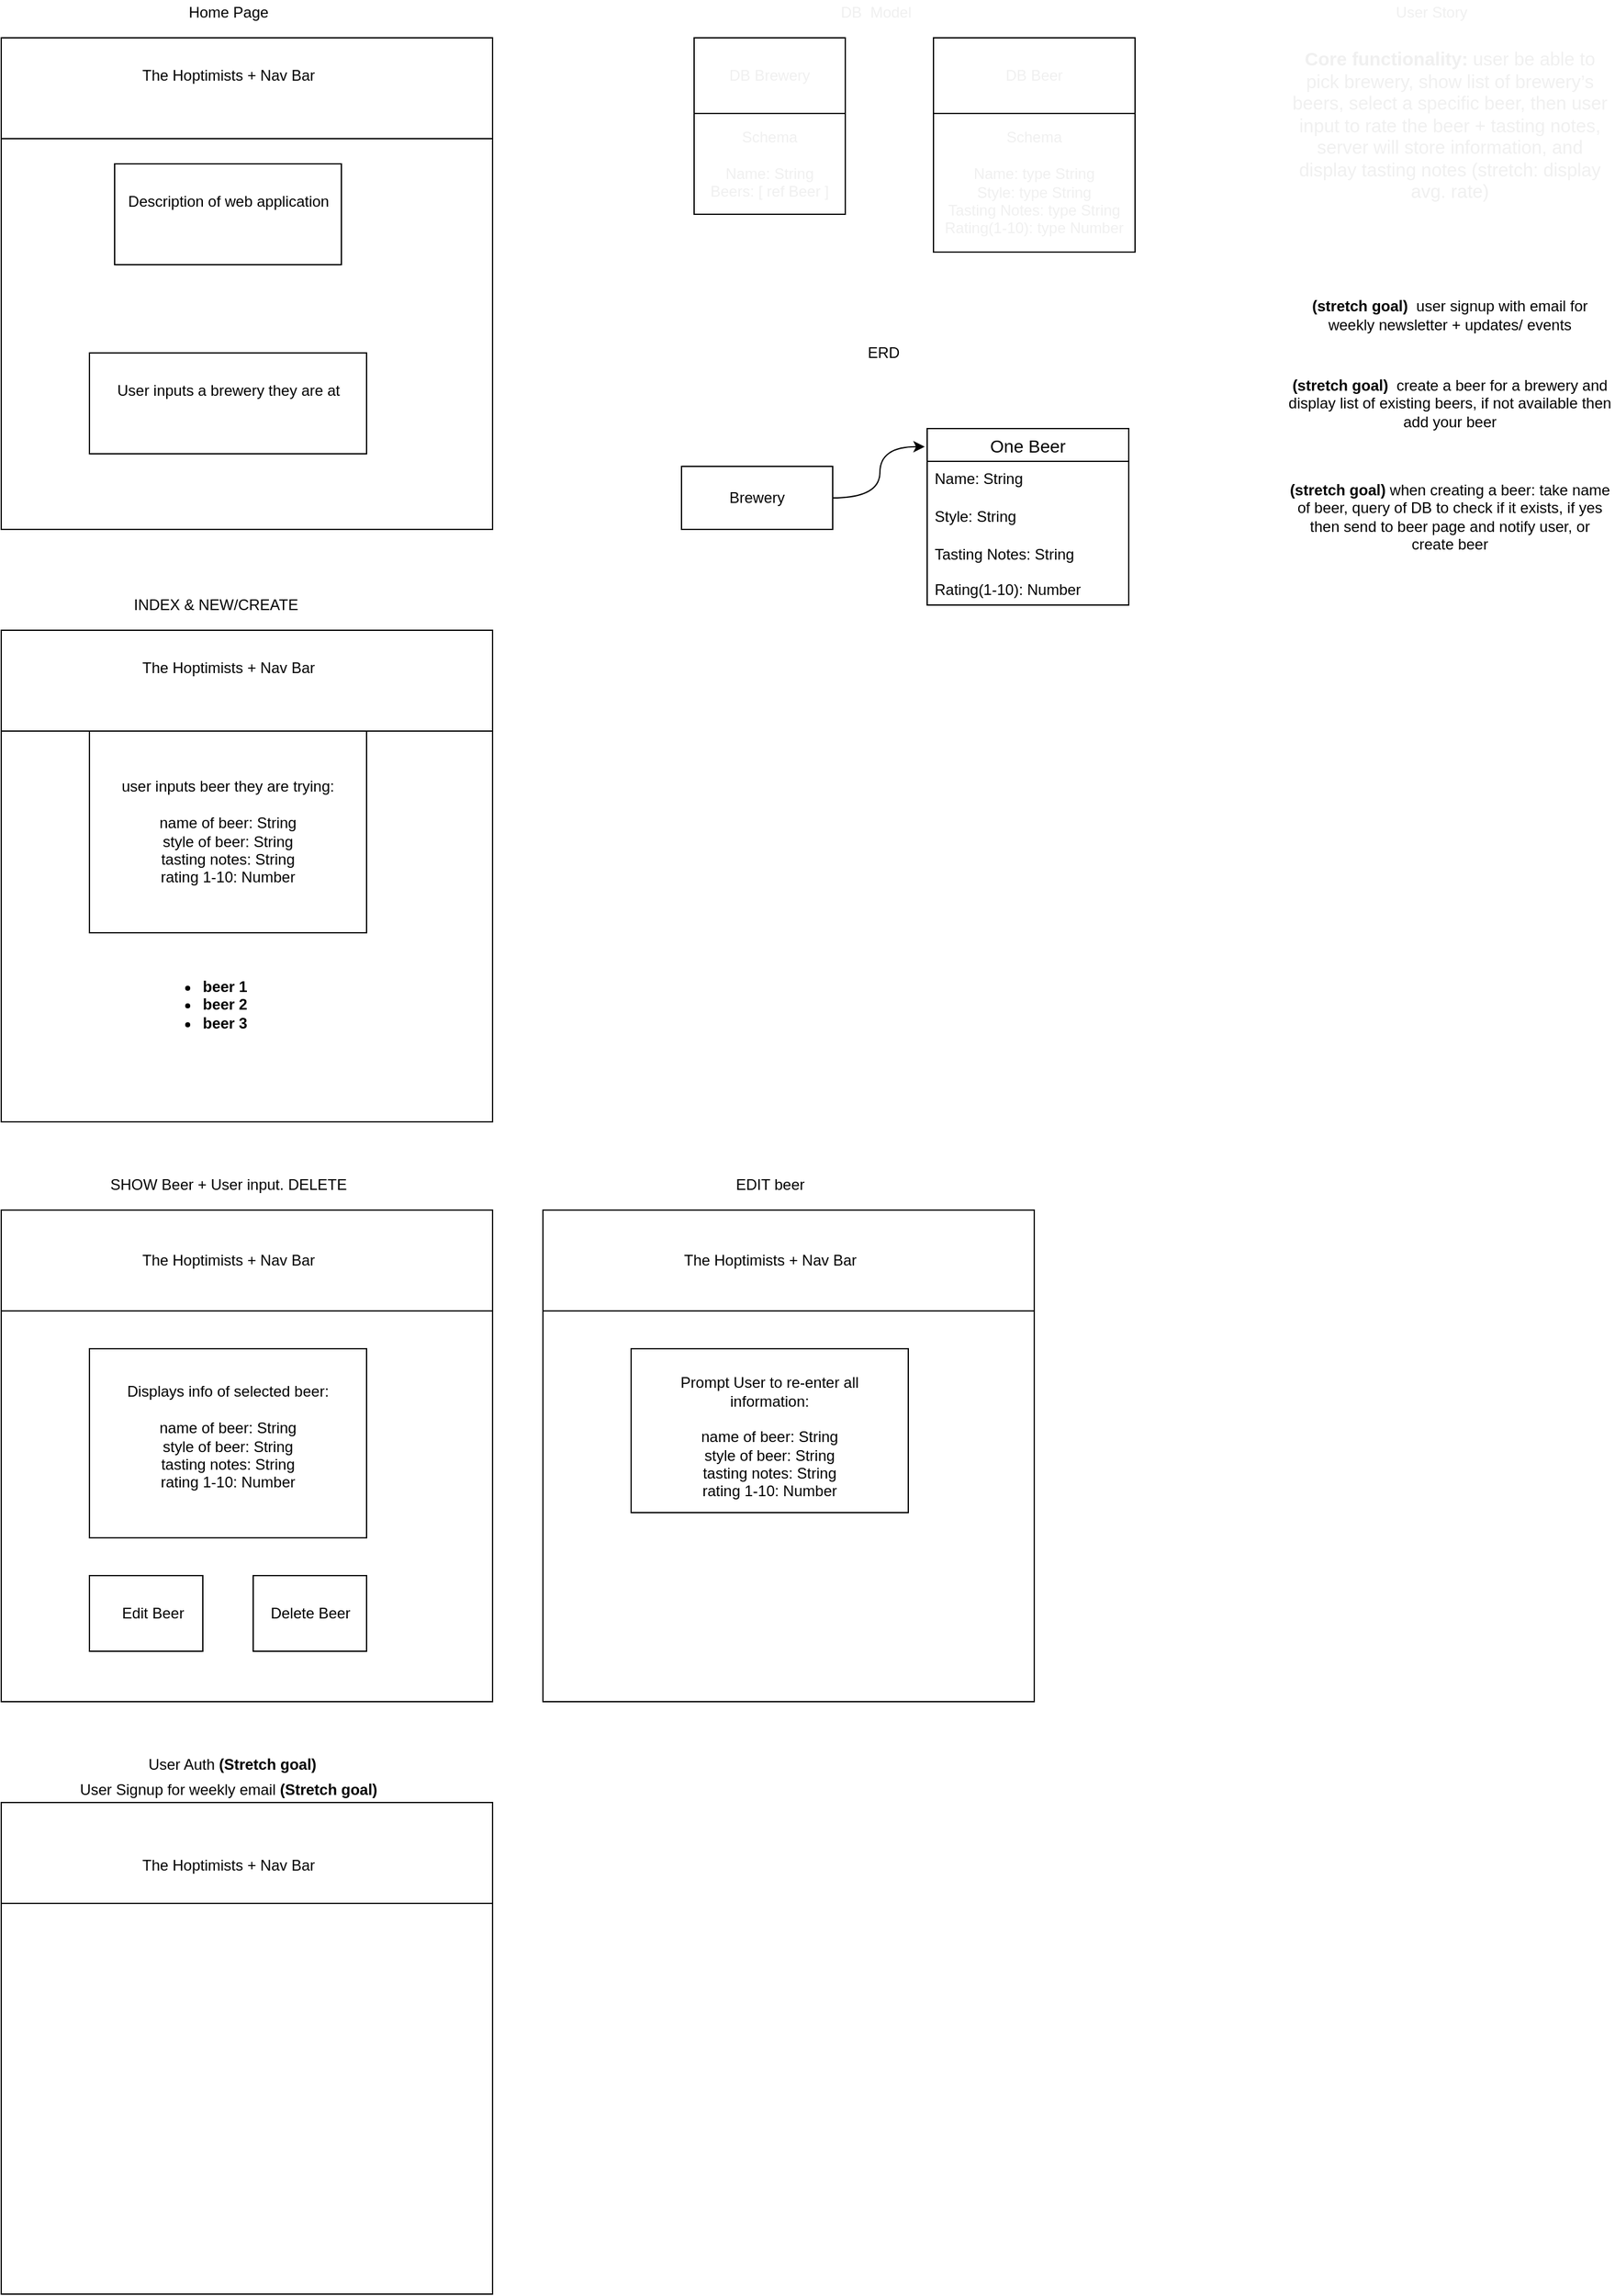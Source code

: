 <mxfile version="13.1.3">
    <diagram id="6hGFLwfOUW9BJ-s0fimq" name="Page-1">
        <mxGraphModel dx="1396" dy="2848" grid="1" gridSize="10" guides="1" tooltips="1" connect="1" arrows="1" fold="1" page="1" pageScale="1" pageWidth="827" pageHeight="1169" math="0" shadow="0">
            <root>
                <mxCell id="0"/>
                <mxCell id="1" parent="0"/>
                <mxCell id="2" value="" style="whiteSpace=wrap;html=1;aspect=fixed;" vertex="1" parent="1">
                    <mxGeometry x="30" y="50" width="390" height="390" as="geometry"/>
                </mxCell>
                <mxCell id="3" value="" style="rounded=0;whiteSpace=wrap;html=1;" vertex="1" parent="1">
                    <mxGeometry x="120" y="150" width="180" height="80" as="geometry"/>
                </mxCell>
                <mxCell id="4" value="" style="rounded=0;whiteSpace=wrap;html=1;" vertex="1" parent="1">
                    <mxGeometry x="30" y="50" width="390" height="80" as="geometry"/>
                </mxCell>
                <mxCell id="5" value="Home Page" style="text;html=1;align=center;verticalAlign=middle;resizable=0;points=[];autosize=1;" vertex="1" parent="1">
                    <mxGeometry x="170" y="20" width="80" height="20" as="geometry"/>
                </mxCell>
                <mxCell id="6" value="" style="whiteSpace=wrap;html=1;aspect=fixed;" vertex="1" parent="1">
                    <mxGeometry x="30" y="520" width="390" height="390" as="geometry"/>
                </mxCell>
                <mxCell id="7" value="List of Beers" style="text;html=1;align=center;verticalAlign=middle;resizable=0;points=[];autosize=1;" vertex="1" parent="1">
                    <mxGeometry x="170" y="610" width="80" height="20" as="geometry"/>
                </mxCell>
                <mxCell id="8" value="" style="whiteSpace=wrap;html=1;aspect=fixed;" vertex="1" parent="1">
                    <mxGeometry x="30" y="980" width="390" height="390" as="geometry"/>
                </mxCell>
                <mxCell id="9" value="SHOW Beer + User input. DELETE" style="text;html=1;align=center;verticalAlign=middle;resizable=0;points=[];autosize=1;" vertex="1" parent="1">
                    <mxGeometry x="110" y="950" width="200" height="20" as="geometry"/>
                </mxCell>
                <mxCell id="10" value="" style="rounded=0;whiteSpace=wrap;html=1;" vertex="1" parent="1">
                    <mxGeometry x="100" y="300" width="220" height="80" as="geometry"/>
                </mxCell>
                <mxCell id="11" value="The Hoptimists + Nav Bar" style="text;html=1;align=center;verticalAlign=middle;resizable=0;points=[];autosize=1;" vertex="1" parent="1">
                    <mxGeometry x="135" y="70" width="150" height="20" as="geometry"/>
                </mxCell>
                <mxCell id="12" value="User inputs a brewery they are at" style="text;html=1;align=center;verticalAlign=middle;resizable=0;points=[];autosize=1;" vertex="1" parent="1">
                    <mxGeometry x="115" y="320" width="190" height="20" as="geometry"/>
                </mxCell>
                <mxCell id="13" value="Description of web application" style="text;html=1;align=center;verticalAlign=middle;resizable=0;points=[];autosize=1;" vertex="1" parent="1">
                    <mxGeometry x="125" y="170" width="170" height="20" as="geometry"/>
                </mxCell>
                <mxCell id="14" value="" style="whiteSpace=wrap;html=1;aspect=fixed;" vertex="1" parent="1">
                    <mxGeometry x="30" y="1450" width="390" height="390" as="geometry"/>
                </mxCell>
                <mxCell id="15" value="User Signup for weekly email &lt;b&gt;(Stretch goal)&lt;/b&gt;" style="text;html=1;align=center;verticalAlign=middle;resizable=0;points=[];autosize=1;" vertex="1" parent="1">
                    <mxGeometry x="85" y="1430" width="250" height="20" as="geometry"/>
                </mxCell>
                <mxCell id="16" value="The Hoptimists + Nav Bar" style="text;html=1;align=center;verticalAlign=middle;resizable=0;points=[];autosize=1;" vertex="1" parent="1">
                    <mxGeometry x="135" y="540" width="150" height="20" as="geometry"/>
                </mxCell>
                <mxCell id="17" value="" style="rounded=0;whiteSpace=wrap;html=1;" vertex="1" parent="1">
                    <mxGeometry x="30" y="520" width="390" height="80" as="geometry"/>
                </mxCell>
                <mxCell id="18" value="The Hoptimists + Nav Bar" style="text;html=1;align=center;verticalAlign=middle;resizable=0;points=[];autosize=1;" vertex="1" parent="1">
                    <mxGeometry x="135" y="540" width="150" height="20" as="geometry"/>
                </mxCell>
                <mxCell id="19" value="The Hoptimists + Nav Bar" style="text;html=1;align=center;verticalAlign=middle;resizable=0;points=[];autosize=1;" vertex="1" parent="1">
                    <mxGeometry x="135" y="1000" width="150" height="20" as="geometry"/>
                </mxCell>
                <mxCell id="20" value="" style="rounded=0;whiteSpace=wrap;html=1;" vertex="1" parent="1">
                    <mxGeometry x="30" y="980" width="390" height="80" as="geometry"/>
                </mxCell>
                <mxCell id="21" value="The Hoptimists + Nav Bar" style="text;html=1;align=center;verticalAlign=middle;resizable=0;points=[];autosize=1;" vertex="1" parent="1">
                    <mxGeometry x="135" y="1010" width="150" height="20" as="geometry"/>
                </mxCell>
                <mxCell id="22" value="The Hoptimists + Nav Bar" style="text;html=1;align=center;verticalAlign=middle;resizable=0;points=[];autosize=1;" vertex="1" parent="1">
                    <mxGeometry x="135" y="1480" width="150" height="20" as="geometry"/>
                </mxCell>
                <mxCell id="23" value="" style="rounded=0;whiteSpace=wrap;html=1;" vertex="1" parent="1">
                    <mxGeometry x="30" y="1450" width="390" height="80" as="geometry"/>
                </mxCell>
                <mxCell id="24" value="The Hoptimists + Nav Bar" style="text;html=1;align=center;verticalAlign=middle;resizable=0;points=[];autosize=1;" vertex="1" parent="1">
                    <mxGeometry x="135" y="1490" width="150" height="20" as="geometry"/>
                </mxCell>
                <mxCell id="25" value="" style="rounded=0;whiteSpace=wrap;html=1;" vertex="1" parent="1">
                    <mxGeometry x="100" y="600" width="220" height="160" as="geometry"/>
                </mxCell>
                <mxCell id="26" value="user inputs beer they are trying:&lt;br&gt;&lt;br&gt;name of beer: String&lt;br&gt;style of beer: String&lt;br&gt;tasting notes: String&lt;br&gt;rating 1-10: Number" style="text;html=1;strokeColor=none;fillColor=none;align=center;verticalAlign=middle;whiteSpace=wrap;rounded=0;" vertex="1" parent="1">
                    <mxGeometry x="110" y="670" width="200" height="20" as="geometry"/>
                </mxCell>
                <mxCell id="27" value="&lt;h1&gt;&lt;ul style=&quot;font-size: 12px&quot;&gt;&lt;li&gt;beer 1&lt;/li&gt;&lt;li&gt;beer 2&lt;/li&gt;&lt;li&gt;beer 3&lt;/li&gt;&lt;/ul&gt;&lt;/h1&gt;" style="text;html=1;strokeColor=none;fillColor=none;spacing=5;spacingTop=-20;whiteSpace=wrap;overflow=hidden;rounded=0;" vertex="1" parent="1">
                    <mxGeometry x="145" y="790" width="135" height="120" as="geometry"/>
                </mxCell>
                <mxCell id="28" value="" style="rounded=0;whiteSpace=wrap;html=1;" vertex="1" parent="1">
                    <mxGeometry x="100" y="1090" width="220" height="150" as="geometry"/>
                </mxCell>
                <mxCell id="29" value="Displays info of selected beer:&lt;br&gt;&lt;br&gt;name of beer: String&lt;br&gt;style of beer: String&lt;br&gt;tasting notes: String&lt;br&gt;rating 1-10: Number" style="text;html=1;strokeColor=none;fillColor=none;align=center;verticalAlign=middle;whiteSpace=wrap;rounded=0;" vertex="1" parent="1">
                    <mxGeometry x="110" y="1150" width="200" height="20" as="geometry"/>
                </mxCell>
                <mxCell id="30" value="" style="rounded=0;whiteSpace=wrap;html=1;" vertex="1" parent="1">
                    <mxGeometry x="100" y="1270" width="90" height="60" as="geometry"/>
                </mxCell>
                <mxCell id="31" value="" style="rounded=0;whiteSpace=wrap;html=1;" vertex="1" parent="1">
                    <mxGeometry x="230" y="1270" width="90" height="60" as="geometry"/>
                </mxCell>
                <mxCell id="32" value="Edit Beer" style="text;html=1;align=center;verticalAlign=middle;resizable=0;points=[];autosize=1;" vertex="1" parent="1">
                    <mxGeometry x="120" y="1290" width="60" height="20" as="geometry"/>
                </mxCell>
                <mxCell id="33" value="Delete Beer" style="text;html=1;align=center;verticalAlign=middle;resizable=0;points=[];autosize=1;" vertex="1" parent="1">
                    <mxGeometry x="235" y="1290" width="80" height="20" as="geometry"/>
                </mxCell>
                <mxCell id="34" value="INDEX &amp;amp; NEW/CREATE" style="text;html=1;align=center;verticalAlign=middle;resizable=0;points=[];autosize=1;" vertex="1" parent="1">
                    <mxGeometry x="125" y="490" width="150" height="20" as="geometry"/>
                </mxCell>
                <mxCell id="35" value="" style="whiteSpace=wrap;html=1;aspect=fixed;" vertex="1" parent="1">
                    <mxGeometry x="460" y="980" width="390" height="390" as="geometry"/>
                </mxCell>
                <mxCell id="36" value="EDIT beer" style="text;html=1;align=center;verticalAlign=middle;resizable=0;points=[];autosize=1;" vertex="1" parent="1">
                    <mxGeometry x="605" y="950" width="70" height="20" as="geometry"/>
                </mxCell>
                <mxCell id="37" value="The Hoptimists + Nav Bar" style="text;html=1;align=center;verticalAlign=middle;resizable=0;points=[];autosize=1;" vertex="1" parent="1">
                    <mxGeometry x="565" y="1000" width="150" height="20" as="geometry"/>
                </mxCell>
                <mxCell id="38" value="" style="rounded=0;whiteSpace=wrap;html=1;" vertex="1" parent="1">
                    <mxGeometry x="460" y="980" width="390" height="80" as="geometry"/>
                </mxCell>
                <mxCell id="39" value="The Hoptimists + Nav Bar" style="text;html=1;align=center;verticalAlign=middle;resizable=0;points=[];autosize=1;" vertex="1" parent="1">
                    <mxGeometry x="565" y="1010" width="150" height="20" as="geometry"/>
                </mxCell>
                <mxCell id="40" value="" style="rounded=0;whiteSpace=wrap;html=1;" vertex="1" parent="1">
                    <mxGeometry x="530" y="1090" width="220" height="130" as="geometry"/>
                </mxCell>
                <mxCell id="41" value="Prompt User to re-enter all information:&lt;br&gt;&lt;br&gt;name of beer: String&lt;br&gt;style of beer: String&lt;br&gt;tasting notes: String&lt;br&gt;rating 1-10: Number" style="text;html=1;strokeColor=none;fillColor=none;align=center;verticalAlign=middle;whiteSpace=wrap;rounded=0;" vertex="1" parent="1">
                    <mxGeometry x="540" y="1150" width="200" height="20" as="geometry"/>
                </mxCell>
                <mxCell id="42" value="&lt;b&gt;(stretch goal)&lt;/b&gt; when creating a beer: take name of beer, query of DB to check if it exists, if yes then send to beer page and notify user, or create beer" style="text;html=1;strokeColor=none;fillColor=none;align=center;verticalAlign=middle;whiteSpace=wrap;rounded=0;" vertex="1" parent="1">
                    <mxGeometry x="1050" y="420" width="260" height="20" as="geometry"/>
                </mxCell>
                <mxCell id="43" value="&lt;b&gt;(stretch goal)&amp;nbsp;&lt;/b&gt;&amp;nbsp;&lt;span&gt;create a beer for a brewery and display list of existing beers, if not available then add your beer&lt;/span&gt;" style="text;html=1;strokeColor=none;fillColor=none;align=center;verticalAlign=middle;whiteSpace=wrap;rounded=0;" vertex="1" parent="1">
                    <mxGeometry x="1050" y="330" width="260" height="20" as="geometry"/>
                </mxCell>
                <mxCell id="44" style="edgeStyle=orthogonalEdgeStyle;rounded=0;orthogonalLoop=1;jettySize=auto;html=1;entryX=-0.012;entryY=0.103;entryDx=0;entryDy=0;entryPerimeter=0;curved=1;" edge="1" parent="1" source="45" target="55">
                    <mxGeometry relative="1" as="geometry"/>
                </mxCell>
                <mxCell id="45" value="Brewery" style="rounded=0;whiteSpace=wrap;html=1;" vertex="1" parent="1">
                    <mxGeometry x="570" y="390" width="120" height="50" as="geometry"/>
                </mxCell>
                <mxCell id="46" value="ERD" style="text;html=1;align=center;verticalAlign=middle;resizable=0;points=[];autosize=1;" vertex="1" parent="1">
                    <mxGeometry x="710" y="290" width="40" height="20" as="geometry"/>
                </mxCell>
                <mxCell id="47" value="&lt;span id=&quot;docs-internal-guid-71849df3-7fff-c017-9060-932981379f20&quot;&gt;&lt;span style=&quot;font-size: 11pt; font-family: arial; background-color: transparent; font-weight: 700; vertical-align: baseline;&quot;&gt;Core functionality:&lt;/span&gt;&lt;span style=&quot;font-size: 11pt; font-family: arial; background-color: transparent; vertical-align: baseline;&quot;&gt; user be able to pick brewery, show list of brewery’s beers, select a specific beer, then user input to rate the beer + tasting notes, server will store information, and display tasting notes (stretch: display avg. rate)&lt;/span&gt;&lt;/span&gt;" style="text;html=1;strokeColor=none;fillColor=none;align=center;verticalAlign=middle;whiteSpace=wrap;rounded=0;fontColor=#F0F0F0;" vertex="1" parent="1">
                    <mxGeometry x="1050" y="110" width="260" height="20" as="geometry"/>
                </mxCell>
                <mxCell id="48" value="User Story" style="text;html=1;align=center;verticalAlign=middle;resizable=0;points=[];autosize=1;fontColor=#F0F0F0;" vertex="1" parent="1">
                    <mxGeometry x="1130" y="20" width="70" height="20" as="geometry"/>
                </mxCell>
                <mxCell id="49" value="DB&amp;nbsp; Model" style="text;html=1;align=center;verticalAlign=middle;resizable=0;points=[];autosize=1;fontColor=#F0F0F0;" vertex="1" parent="1">
                    <mxGeometry x="689" y="20" width="70" height="20" as="geometry"/>
                </mxCell>
                <mxCell id="50" value="DB Brewery" style="rounded=0;whiteSpace=wrap;html=1;fontColor=#F0F0F0;" vertex="1" parent="1">
                    <mxGeometry x="580" y="50" width="120" height="60" as="geometry"/>
                </mxCell>
                <mxCell id="51" value="Schema&lt;br&gt;&lt;br&gt;Name: String&lt;br&gt;Beers: [ ref Beer ]" style="rounded=0;whiteSpace=wrap;html=1;fontColor=#F0F0F0;" vertex="1" parent="1">
                    <mxGeometry x="580" y="110" width="120" height="80" as="geometry"/>
                </mxCell>
                <mxCell id="52" value="DB Beer" style="rounded=0;whiteSpace=wrap;html=1;fontColor=#F0F0F0;" vertex="1" parent="1">
                    <mxGeometry x="770" y="50" width="160" height="60" as="geometry"/>
                </mxCell>
                <mxCell id="53" value="Schema&lt;br&gt;&lt;br&gt;Name: type String&lt;br&gt;Style: type String&lt;br&gt;Tasting Notes: type String&lt;br&gt;Rating(1-10): type Number" style="rounded=0;whiteSpace=wrap;html=1;fontColor=#F0F0F0;" vertex="1" parent="1">
                    <mxGeometry x="770" y="110" width="160" height="110" as="geometry"/>
                </mxCell>
                <mxCell id="54" value="&lt;b&gt;(stretch goal)&amp;nbsp;&lt;/b&gt;&amp;nbsp;user signup with email for weekly newsletter + updates/ events" style="text;html=1;strokeColor=none;fillColor=none;align=center;verticalAlign=middle;whiteSpace=wrap;rounded=0;" vertex="1" parent="1">
                    <mxGeometry x="1050" y="260" width="260" height="20" as="geometry"/>
                </mxCell>
                <mxCell id="55" value="One Beer" style="swimlane;fontStyle=0;childLayout=stackLayout;horizontal=1;startSize=26;horizontalStack=0;resizeParent=1;resizeParentMax=0;resizeLast=0;collapsible=1;marginBottom=0;align=center;fontSize=14;" vertex="1" parent="1">
                    <mxGeometry x="765" y="360" width="160" height="140" as="geometry"/>
                </mxCell>
                <mxCell id="56" value="Name: String" style="text;strokeColor=none;fillColor=none;spacingLeft=4;spacingRight=4;overflow=hidden;rotatable=0;points=[[0,0.5],[1,0.5]];portConstraint=eastwest;fontSize=12;" vertex="1" parent="55">
                    <mxGeometry y="26" width="160" height="30" as="geometry"/>
                </mxCell>
                <mxCell id="57" value="Style: String" style="text;strokeColor=none;fillColor=none;spacingLeft=4;spacingRight=4;overflow=hidden;rotatable=0;points=[[0,0.5],[1,0.5]];portConstraint=eastwest;fontSize=12;" vertex="1" parent="55">
                    <mxGeometry y="56" width="160" height="30" as="geometry"/>
                </mxCell>
                <mxCell id="58" value="Tasting Notes: String&#10;&#10;Rating(1-10): Number" style="text;strokeColor=none;fillColor=none;spacingLeft=4;spacingRight=4;overflow=hidden;rotatable=0;points=[[0,0.5],[1,0.5]];portConstraint=eastwest;fontSize=12;" vertex="1" parent="55">
                    <mxGeometry y="86" width="160" height="54" as="geometry"/>
                </mxCell>
                <mxCell id="59" value="User Auth&amp;nbsp;&lt;b&gt;(Stretch goal)&lt;/b&gt;" style="text;html=1;align=center;verticalAlign=middle;resizable=0;points=[];autosize=1;" vertex="1" parent="1">
                    <mxGeometry x="137.5" y="1410" width="150" height="20" as="geometry"/>
                </mxCell>
            </root>
        </mxGraphModel>
    </diagram>
</mxfile>